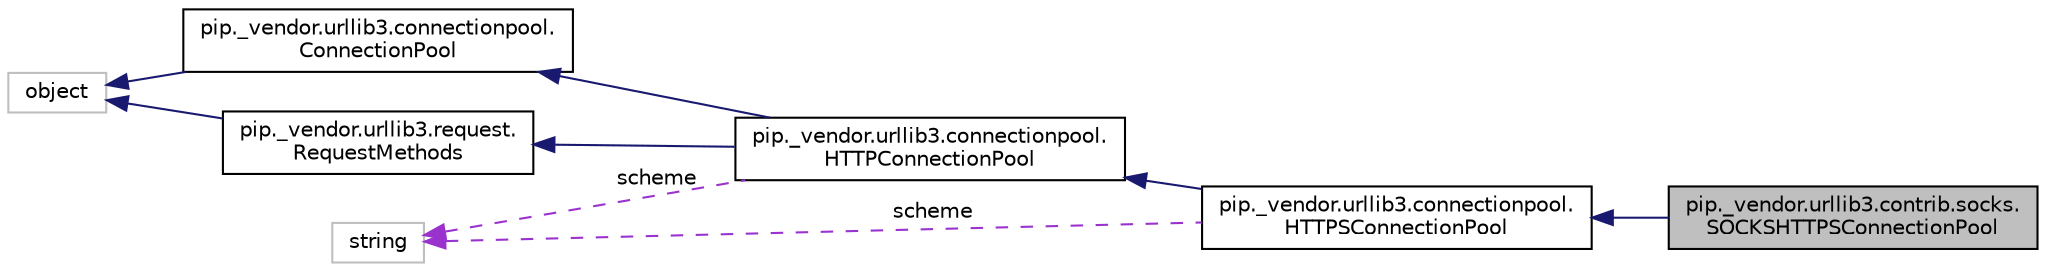 digraph "pip._vendor.urllib3.contrib.socks.SOCKSHTTPSConnectionPool"
{
 // LATEX_PDF_SIZE
  edge [fontname="Helvetica",fontsize="10",labelfontname="Helvetica",labelfontsize="10"];
  node [fontname="Helvetica",fontsize="10",shape=record];
  rankdir="LR";
  Node1 [label="pip._vendor.urllib3.contrib.socks.\lSOCKSHTTPSConnectionPool",height=0.2,width=0.4,color="black", fillcolor="grey75", style="filled", fontcolor="black",tooltip=" "];
  Node2 -> Node1 [dir="back",color="midnightblue",fontsize="10",style="solid"];
  Node2 [label="pip._vendor.urllib3.connectionpool.\lHTTPSConnectionPool",height=0.2,width=0.4,color="black", fillcolor="white", style="filled",URL="$classpip_1_1__vendor_1_1urllib3_1_1connectionpool_1_1HTTPSConnectionPool.html",tooltip=" "];
  Node3 -> Node2 [dir="back",color="midnightblue",fontsize="10",style="solid"];
  Node3 [label="pip._vendor.urllib3.connectionpool.\lHTTPConnectionPool",height=0.2,width=0.4,color="black", fillcolor="white", style="filled",URL="$classpip_1_1__vendor_1_1urllib3_1_1connectionpool_1_1HTTPConnectionPool.html",tooltip=" "];
  Node4 -> Node3 [dir="back",color="midnightblue",fontsize="10",style="solid"];
  Node4 [label="pip._vendor.urllib3.connectionpool.\lConnectionPool",height=0.2,width=0.4,color="black", fillcolor="white", style="filled",URL="$classpip_1_1__vendor_1_1urllib3_1_1connectionpool_1_1ConnectionPool.html",tooltip=" "];
  Node5 -> Node4 [dir="back",color="midnightblue",fontsize="10",style="solid"];
  Node5 [label="object",height=0.2,width=0.4,color="grey75", fillcolor="white", style="filled",tooltip=" "];
  Node6 -> Node3 [dir="back",color="midnightblue",fontsize="10",style="solid"];
  Node6 [label="pip._vendor.urllib3.request.\lRequestMethods",height=0.2,width=0.4,color="black", fillcolor="white", style="filled",URL="$classpip_1_1__vendor_1_1urllib3_1_1request_1_1RequestMethods.html",tooltip=" "];
  Node5 -> Node6 [dir="back",color="midnightblue",fontsize="10",style="solid"];
  Node7 -> Node3 [dir="back",color="darkorchid3",fontsize="10",style="dashed",label=" scheme" ];
  Node7 [label="string",height=0.2,width=0.4,color="grey75", fillcolor="white", style="filled",tooltip=" "];
  Node7 -> Node2 [dir="back",color="darkorchid3",fontsize="10",style="dashed",label=" scheme" ];
}
